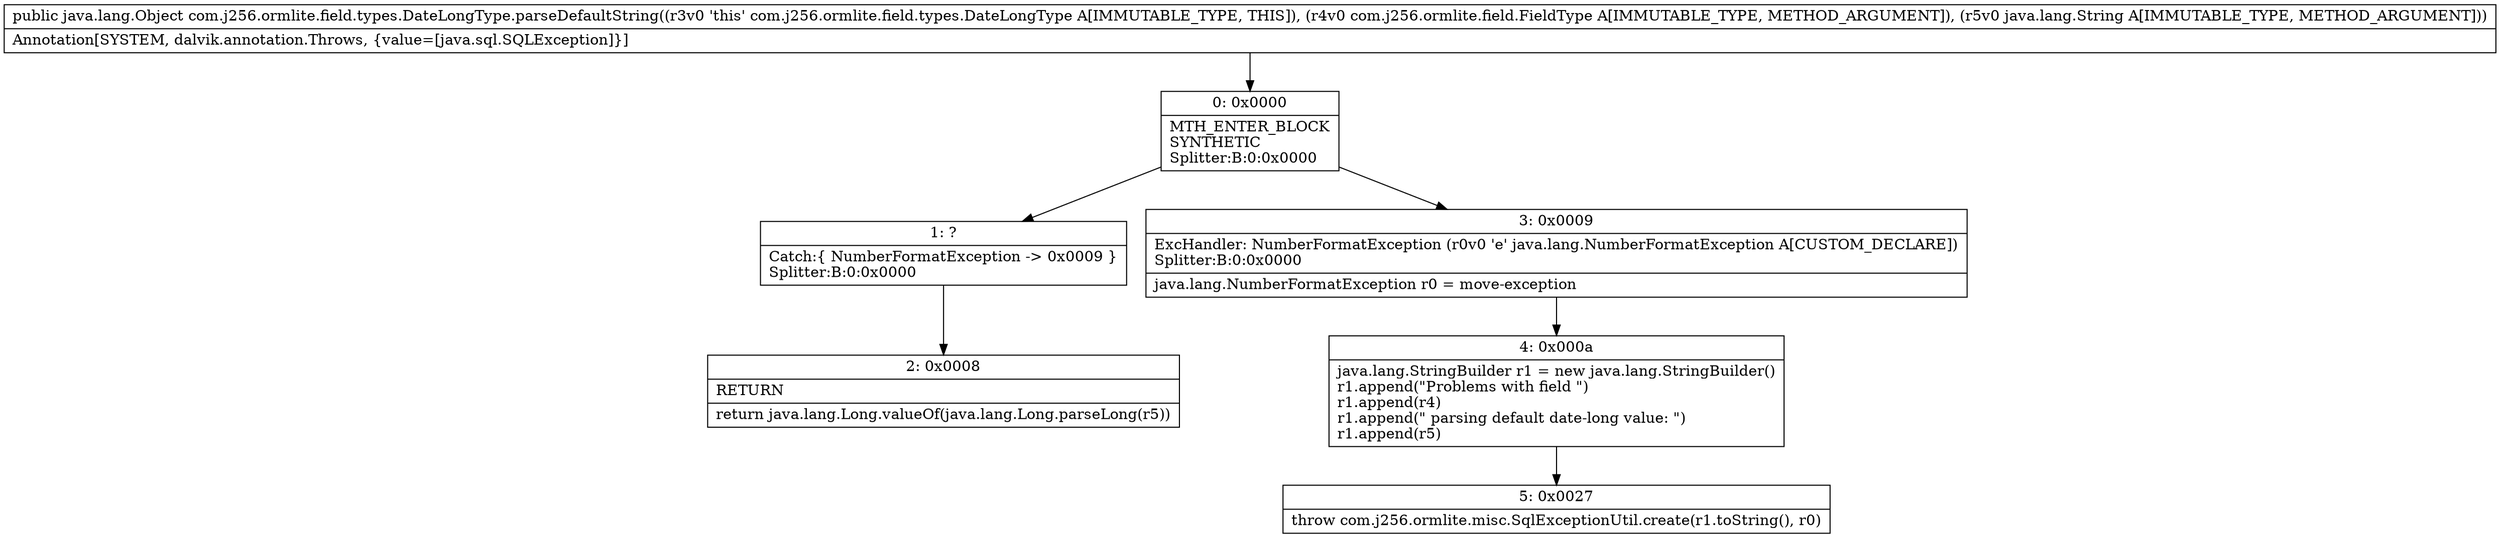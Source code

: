 digraph "CFG forcom.j256.ormlite.field.types.DateLongType.parseDefaultString(Lcom\/j256\/ormlite\/field\/FieldType;Ljava\/lang\/String;)Ljava\/lang\/Object;" {
Node_0 [shape=record,label="{0\:\ 0x0000|MTH_ENTER_BLOCK\lSYNTHETIC\lSplitter:B:0:0x0000\l}"];
Node_1 [shape=record,label="{1\:\ ?|Catch:\{ NumberFormatException \-\> 0x0009 \}\lSplitter:B:0:0x0000\l}"];
Node_2 [shape=record,label="{2\:\ 0x0008|RETURN\l|return java.lang.Long.valueOf(java.lang.Long.parseLong(r5))\l}"];
Node_3 [shape=record,label="{3\:\ 0x0009|ExcHandler: NumberFormatException (r0v0 'e' java.lang.NumberFormatException A[CUSTOM_DECLARE])\lSplitter:B:0:0x0000\l|java.lang.NumberFormatException r0 = move\-exception\l}"];
Node_4 [shape=record,label="{4\:\ 0x000a|java.lang.StringBuilder r1 = new java.lang.StringBuilder()\lr1.append(\"Problems with field \")\lr1.append(r4)\lr1.append(\" parsing default date\-long value: \")\lr1.append(r5)\l}"];
Node_5 [shape=record,label="{5\:\ 0x0027|throw com.j256.ormlite.misc.SqlExceptionUtil.create(r1.toString(), r0)\l}"];
MethodNode[shape=record,label="{public java.lang.Object com.j256.ormlite.field.types.DateLongType.parseDefaultString((r3v0 'this' com.j256.ormlite.field.types.DateLongType A[IMMUTABLE_TYPE, THIS]), (r4v0 com.j256.ormlite.field.FieldType A[IMMUTABLE_TYPE, METHOD_ARGUMENT]), (r5v0 java.lang.String A[IMMUTABLE_TYPE, METHOD_ARGUMENT]))  | Annotation[SYSTEM, dalvik.annotation.Throws, \{value=[java.sql.SQLException]\}]\l}"];
MethodNode -> Node_0;
Node_0 -> Node_1;
Node_0 -> Node_3;
Node_1 -> Node_2;
Node_3 -> Node_4;
Node_4 -> Node_5;
}

